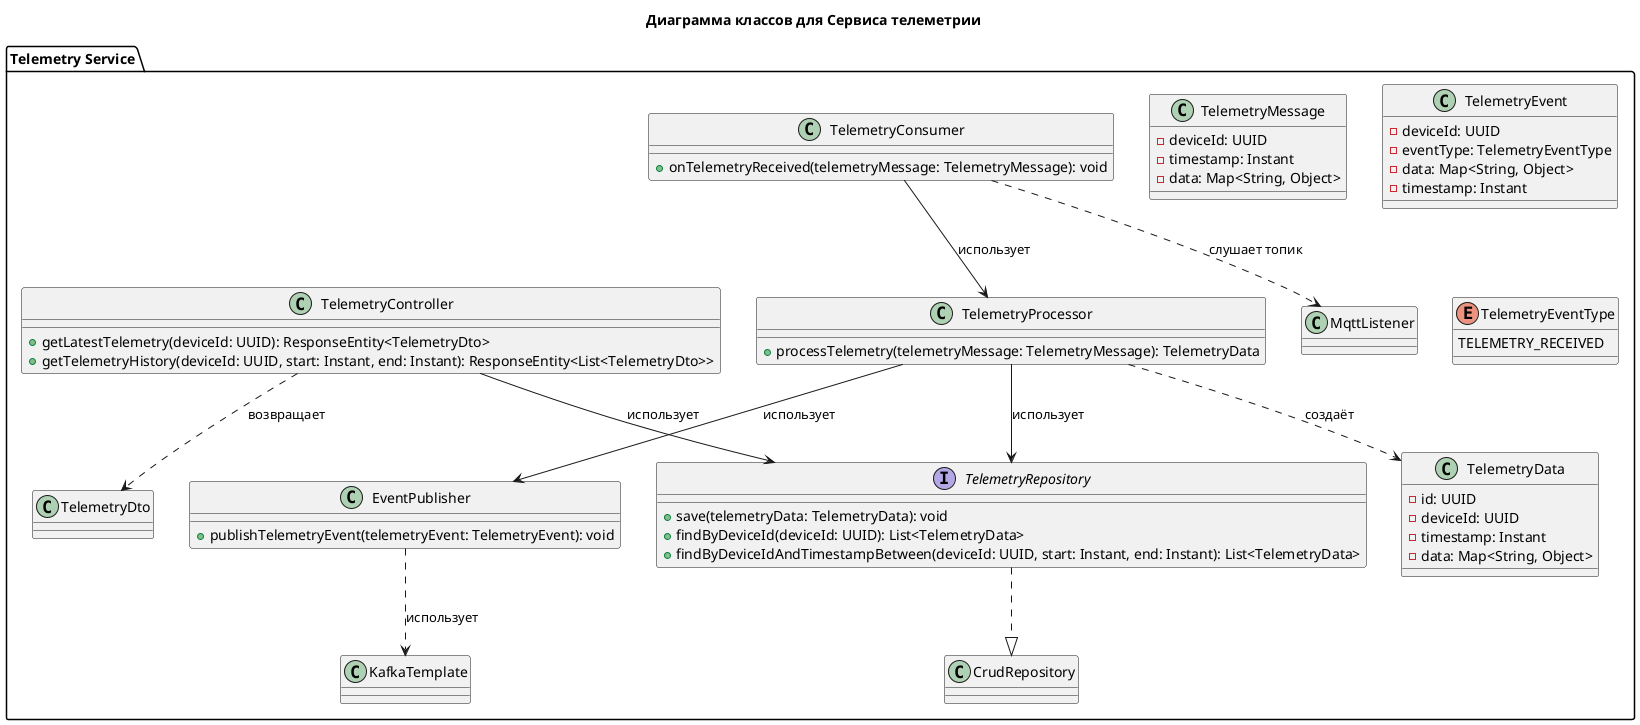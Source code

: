 @startuml

title Диаграмма классов для Сервиса телеметрии

package "Telemetry Service" {

    class TelemetryConsumer {
        + onTelemetryReceived(telemetryMessage: TelemetryMessage): void
    }

    class TelemetryProcessor {
        + processTelemetry(telemetryMessage: TelemetryMessage): TelemetryData
    }

    interface TelemetryRepository {
        + save(telemetryData: TelemetryData): void
        + findByDeviceId(deviceId: UUID): List<TelemetryData>
        + findByDeviceIdAndTimestampBetween(deviceId: UUID, start: Instant, end: Instant): List<TelemetryData>
    }

    class TelemetryController {
        + getLatestTelemetry(deviceId: UUID): ResponseEntity<TelemetryDto>
        + getTelemetryHistory(deviceId: UUID, start: Instant, end: Instant): ResponseEntity<List<TelemetryDto>>
    }

    class EventPublisher {
        + publishTelemetryEvent(telemetryEvent: TelemetryEvent): void
    }

    class TelemetryMessage {
        - deviceId: UUID
        - timestamp: Instant
        - data: Map<String, Object>
    }

    class TelemetryData {
        - id: UUID
        - deviceId: UUID
        - timestamp: Instant
        - data: Map<String, Object>
    }

    class TelemetryEvent {
        - deviceId: UUID
        - eventType: TelemetryEventType
        - data: Map<String, Object>
        - timestamp: Instant
    }

    enum TelemetryEventType {
        TELEMETRY_RECEIVED
    }

    ' Взаимосвязи
    TelemetryConsumer --> TelemetryProcessor : использует
    TelemetryProcessor --> TelemetryRepository : использует
    TelemetryProcessor --> EventPublisher : использует
    TelemetryController --> TelemetryRepository : использует
    EventPublisher ..> KafkaTemplate : использует
    TelemetryConsumer ..> MqttListener : слушает топик
    TelemetryRepository ..|> CrudRepository
    TelemetryProcessor ..> TelemetryData : создаёт
    TelemetryController ..> TelemetryDto : возвращает

    class KafkaTemplate
    class MqttListener

}

@enduml